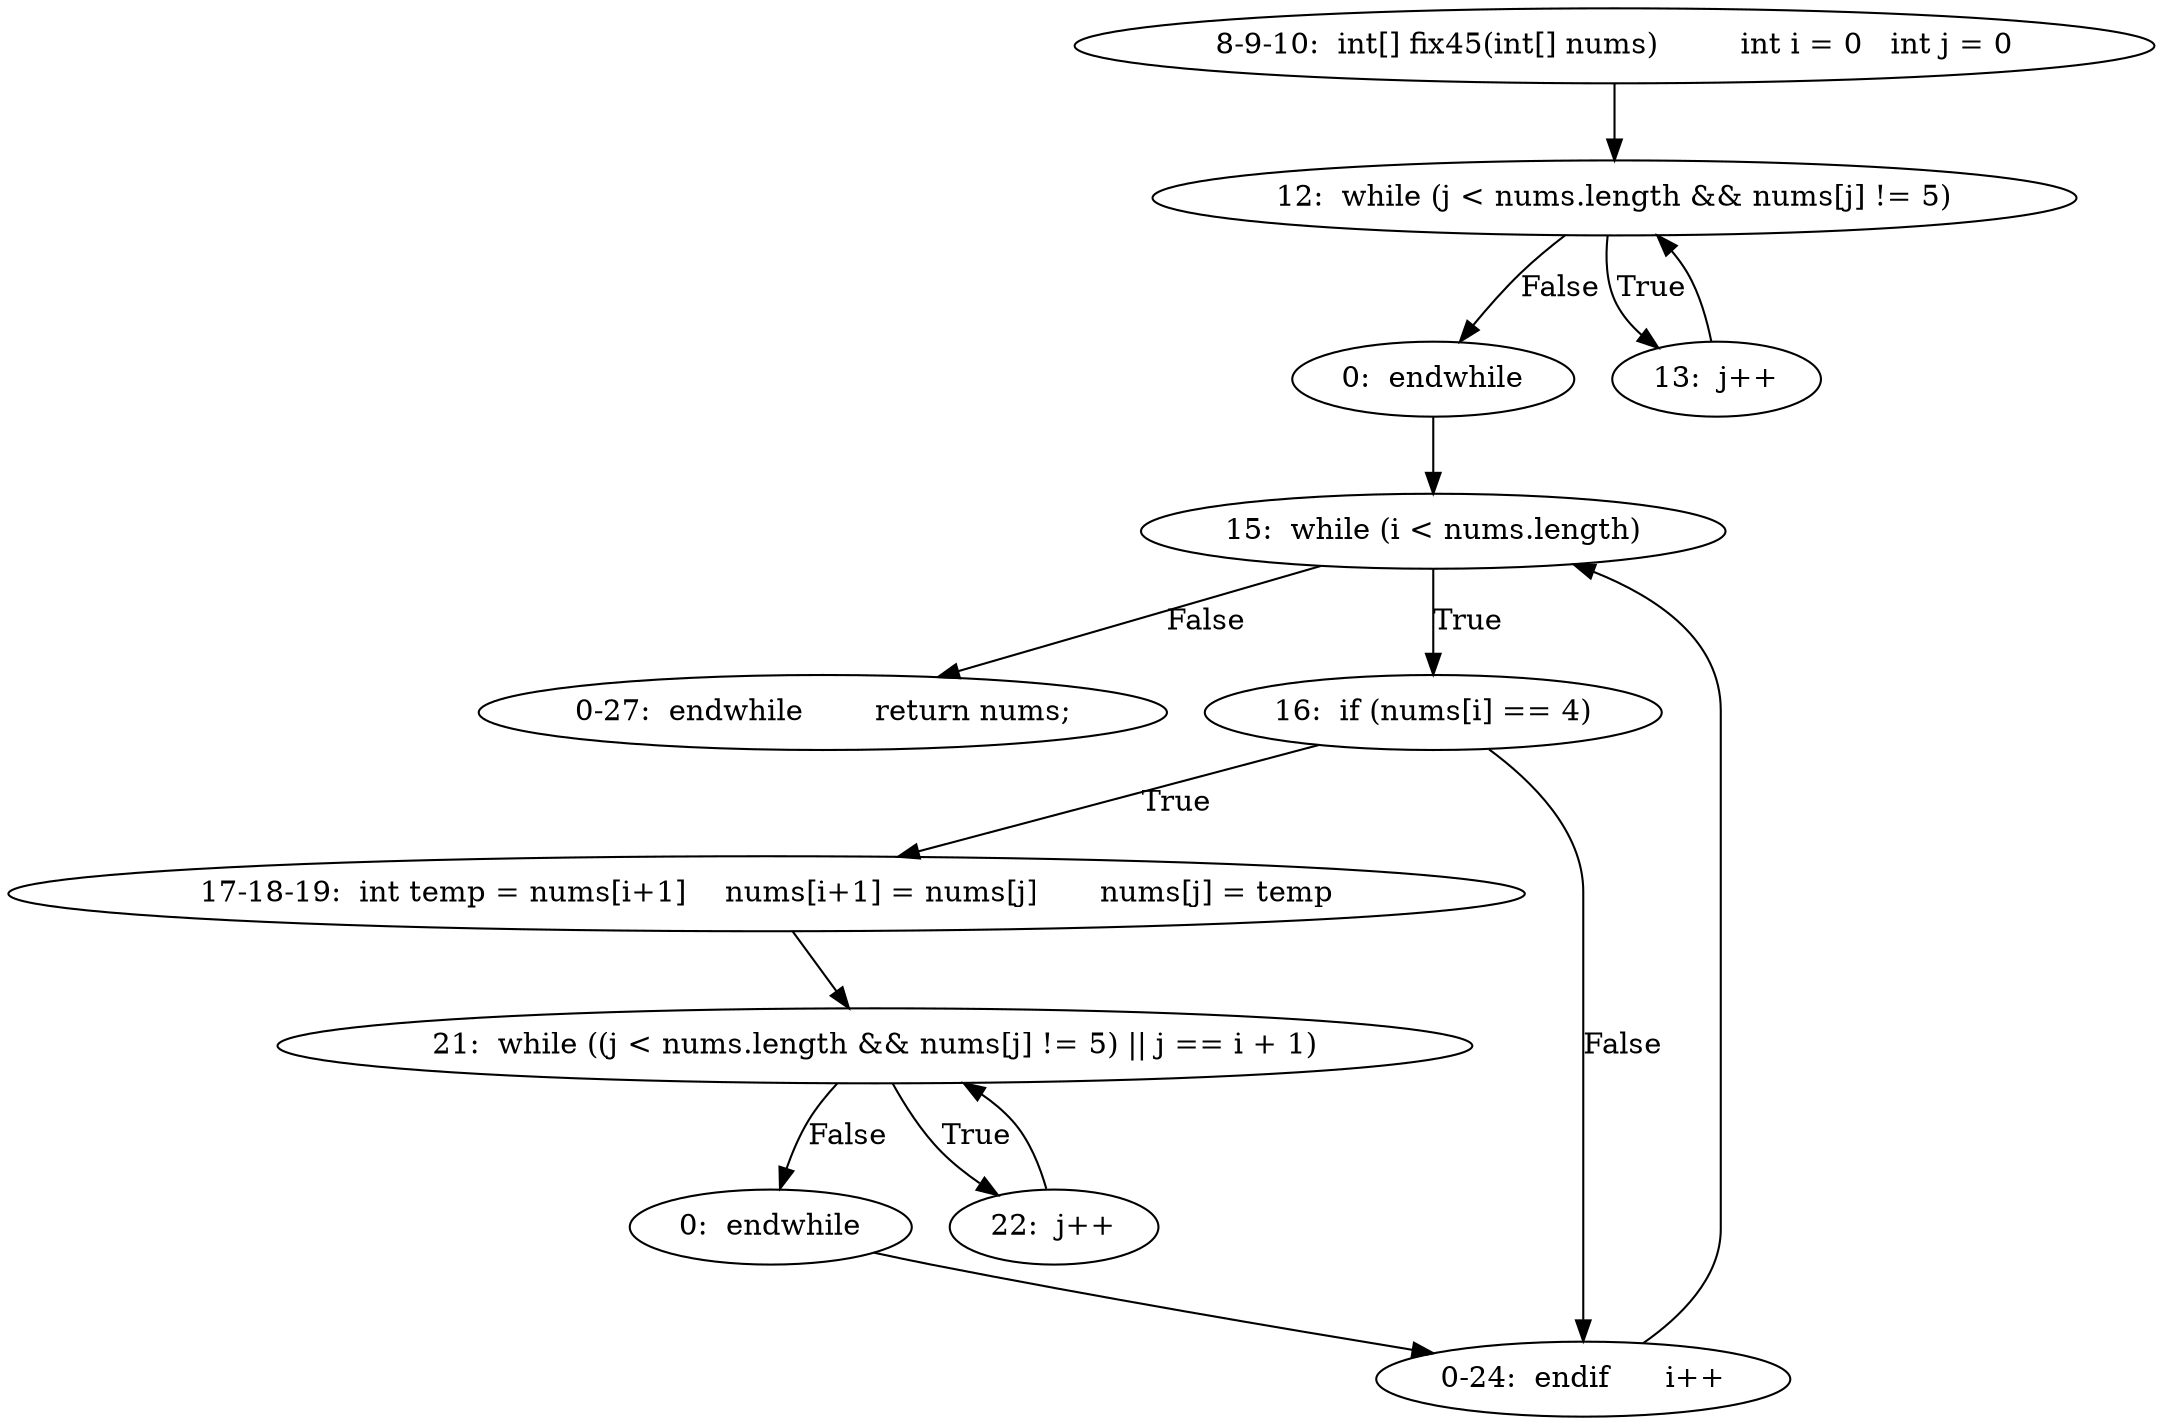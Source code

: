 digraph result_test { 
// graph-vertices
  a2  [label="8-9-10:  int[] fix45(int[] nums)	int i = 0	int j = 0"]; 
  3  [label="12:  while (j < nums.length && nums[j] != 5)"]; 
  4  [label="0:  endwhile"]; 
  5  [label="13:  j++"]; 
  6  [label="15:  while (i < nums.length)"]; 
  a3  [label="0-27:  endwhile	return nums;"]; 
  8  [label="16:  if (nums[i] == 4)"]; 
  a5  [label="17-18-19:  int temp = nums[i+1]	nums[i+1] = nums[j]	nums[j] = temp"]; 
  12  [label="21:  while ((j < nums.length && nums[j] != 5) || j == i + 1)"]; 
  13  [label="0:  endwhile"]; 
  14  [label="22:  j++"]; 
  a6  [label="0-24:  endif	i++"]; 
// graph-edges
  a2 -> 3;
  3 -> 4  [label="False"]; 
  3 -> 5  [label="True"]; 
  5 -> 3;
  4 -> 6;
  6 -> a3  [label="False"]; 
  6 -> 8  [label="True"]; 
  8 -> a5  [label="True"]; 
  a5 -> 12;
  12 -> 13  [label="False"]; 
  12 -> 14  [label="True"]; 
  14 -> 12;
  13 -> a6;
  8 -> a6  [label="False"]; 
  a6 -> 6;
}